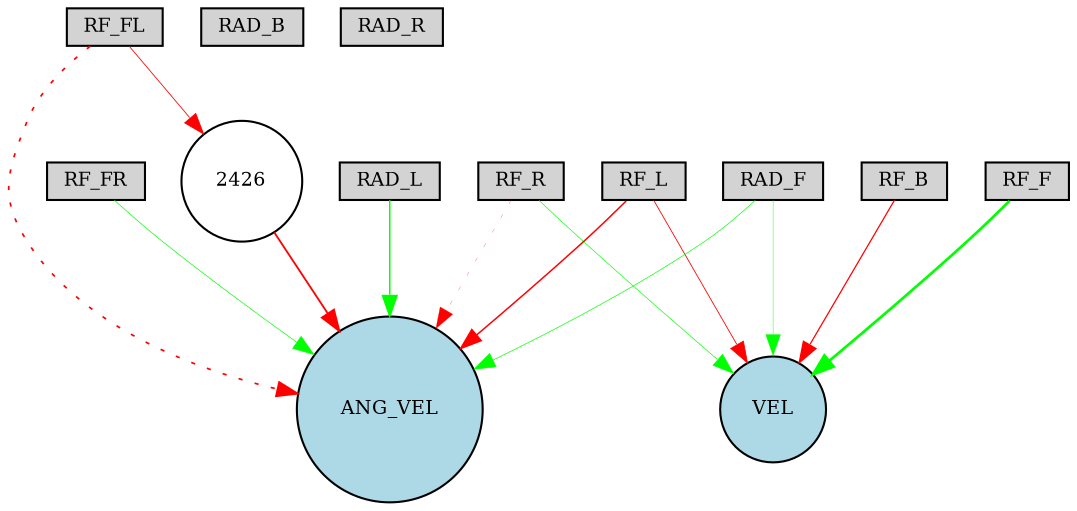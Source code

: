 digraph {
	node [fontsize=9 height=0.2 shape=circle width=0.2]
	RF_R [fillcolor=lightgray shape=box style=filled]
	RF_FR [fillcolor=lightgray shape=box style=filled]
	RF_F [fillcolor=lightgray shape=box style=filled]
	RF_FL [fillcolor=lightgray shape=box style=filled]
	RF_L [fillcolor=lightgray shape=box style=filled]
	RF_B [fillcolor=lightgray shape=box style=filled]
	RAD_F [fillcolor=lightgray shape=box style=filled]
	RAD_L [fillcolor=lightgray shape=box style=filled]
	RAD_B [fillcolor=lightgray shape=box style=filled]
	RAD_R [fillcolor=lightgray shape=box style=filled]
	ANG_VEL [fillcolor=lightblue style=filled]
	VEL [fillcolor=lightblue style=filled]
	2426 [fillcolor=white style=filled]
	RAD_F -> ANG_VEL [color=green penwidth=0.3272864284589553 style=solid]
	RF_FR -> ANG_VEL [color=green penwidth=0.3272647512987159 style=solid]
	RF_R -> ANG_VEL [color=red penwidth=0.12036583947363325 style=dotted]
	RF_R -> VEL [color=green penwidth=0.30594437202110086 style=solid]
	RF_B -> VEL [color=red penwidth=0.5985848483374472 style=solid]
	RF_F -> VEL [color=green penwidth=1.2796730209823979 style=solid]
	RAD_L -> ANG_VEL [color=green penwidth=0.710512607749746 style=solid]
	RF_L -> VEL [color=red penwidth=0.4029776627569105 style=solid]
	RAD_F -> VEL [color=green penwidth=0.2077150277238528 style=solid]
	RF_FL -> ANG_VEL [color=red penwidth=0.8228536797753218 style=dotted]
	RF_L -> ANG_VEL [color=red penwidth=0.7140894187154786 style=solid]
	RF_FL -> 2426 [color=red penwidth=0.3963604159448785 style=solid]
	2426 -> ANG_VEL [color=red penwidth=0.8705030189388193 style=solid]
}
